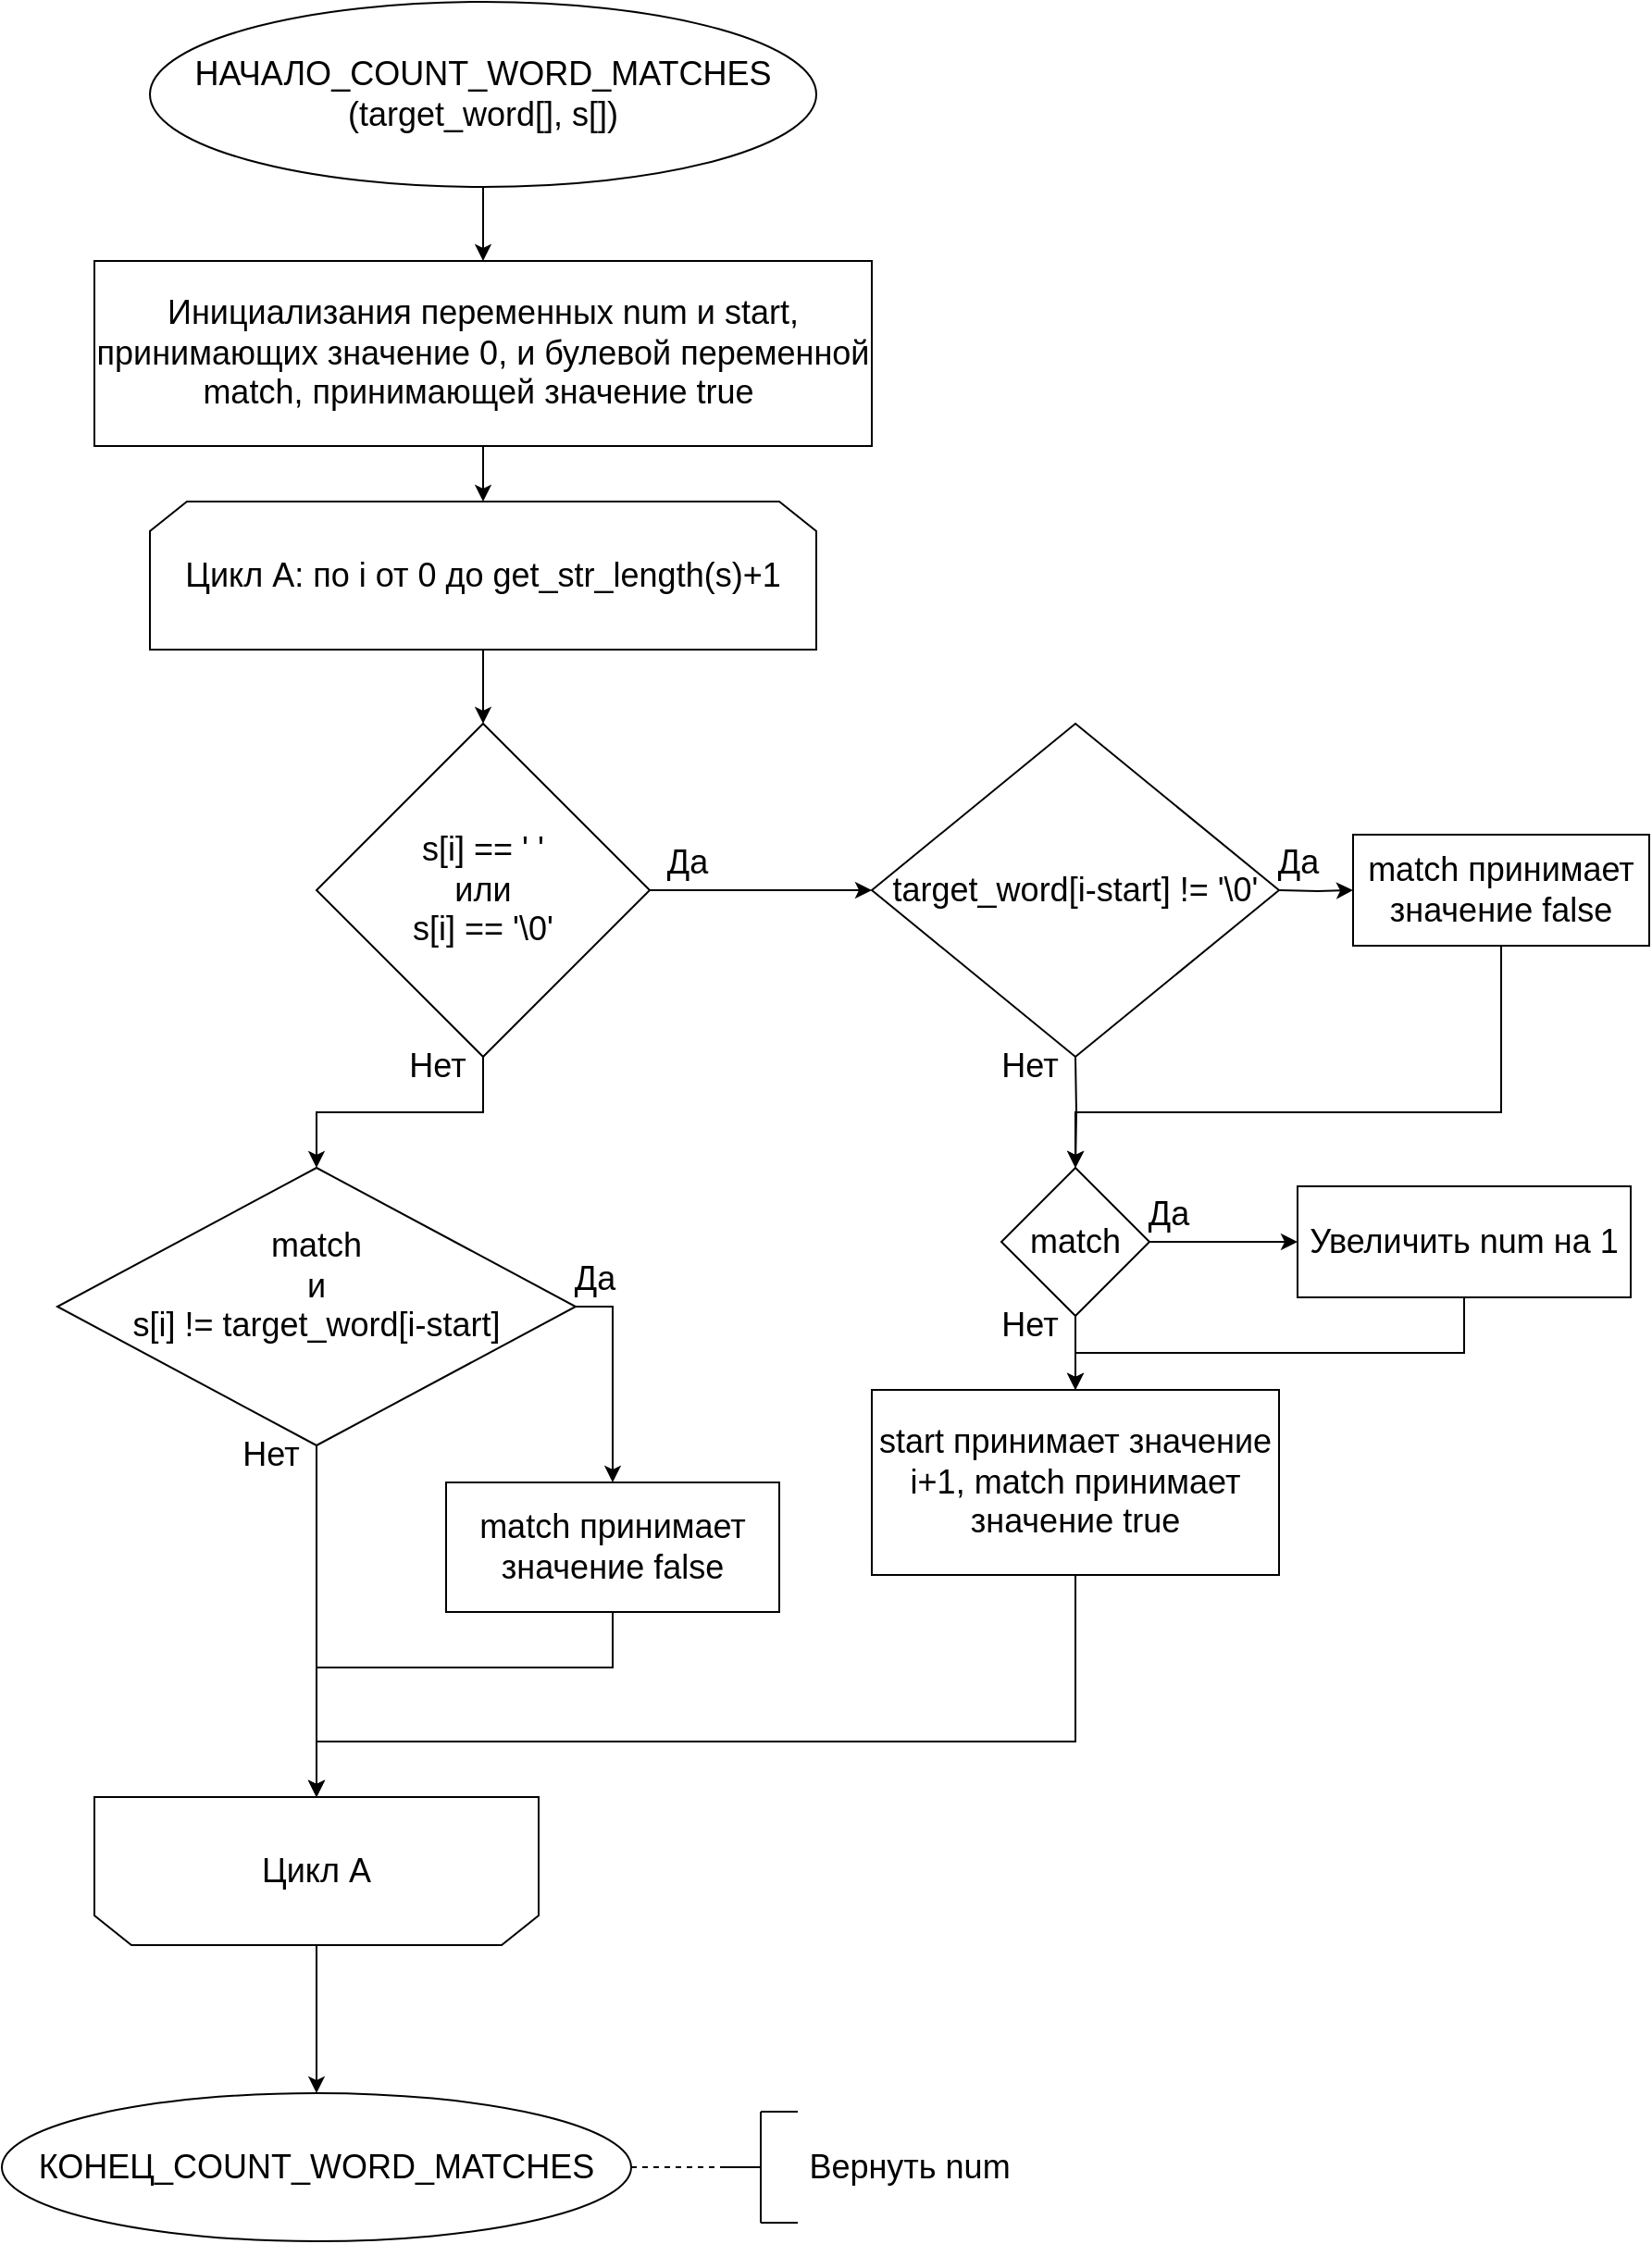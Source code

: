 <mxfile version="16.5.1" type="device"><diagram id="vBV7WBSRNBlNeUFDkLb-" name="Страница 1"><mxGraphModel dx="1378" dy="1071" grid="1" gridSize="10" guides="1" tooltips="1" connect="1" arrows="1" fold="1" page="1" pageScale="1" pageWidth="1200" pageHeight="1920" math="0" shadow="0"><root><mxCell id="0"/><mxCell id="1" parent="0"/><mxCell id="kI6dRaqDv6cVxxV5J70T-4" value="" style="edgeStyle=orthogonalEdgeStyle;rounded=0;orthogonalLoop=1;jettySize=auto;html=1;fontSize=18;" edge="1" parent="1" source="kI6dRaqDv6cVxxV5J70T-1" target="kI6dRaqDv6cVxxV5J70T-3"><mxGeometry relative="1" as="geometry"/></mxCell><mxCell id="kI6dRaqDv6cVxxV5J70T-1" value="&lt;font style=&quot;font-size: 18px&quot;&gt;НАЧАЛО&lt;/font&gt;&lt;font&gt;_COUNT_WORD_MATCHES&lt;br&gt;(target_word[], s[])&lt;br&gt;&lt;/font&gt;" style="ellipse;whiteSpace=wrap;html=1;fontSize=18;" vertex="1" parent="1"><mxGeometry x="390" y="20" width="360" height="100" as="geometry"/></mxCell><mxCell id="kI6dRaqDv6cVxxV5J70T-6" style="edgeStyle=orthogonalEdgeStyle;rounded=0;orthogonalLoop=1;jettySize=auto;html=1;entryX=0.5;entryY=0;entryDx=0;entryDy=0;fontSize=18;" edge="1" parent="1" source="kI6dRaqDv6cVxxV5J70T-3" target="kI6dRaqDv6cVxxV5J70T-5"><mxGeometry relative="1" as="geometry"/></mxCell><mxCell id="kI6dRaqDv6cVxxV5J70T-3" value="Инициализания переменных num и start, принимающих значение 0, и булевой переменной match, принимающей значение true&amp;nbsp;" style="whiteSpace=wrap;html=1;fontSize=18;" vertex="1" parent="1"><mxGeometry x="360" y="160" width="420" height="100" as="geometry"/></mxCell><mxCell id="kI6dRaqDv6cVxxV5J70T-8" value="" style="edgeStyle=orthogonalEdgeStyle;rounded=0;orthogonalLoop=1;jettySize=auto;html=1;fontSize=18;" edge="1" parent="1" source="kI6dRaqDv6cVxxV5J70T-5" target="kI6dRaqDv6cVxxV5J70T-7"><mxGeometry relative="1" as="geometry"/></mxCell><mxCell id="kI6dRaqDv6cVxxV5J70T-5" value="Цикл А: по i от 0 до get_str_length(s)+1" style="shape=loopLimit;whiteSpace=wrap;html=1;fontSize=18;" vertex="1" parent="1"><mxGeometry x="390" y="290" width="360" height="80" as="geometry"/></mxCell><mxCell id="kI6dRaqDv6cVxxV5J70T-12" value="" style="edgeStyle=orthogonalEdgeStyle;rounded=0;orthogonalLoop=1;jettySize=auto;html=1;fontSize=18;" edge="1" parent="1" source="kI6dRaqDv6cVxxV5J70T-7" target="kI6dRaqDv6cVxxV5J70T-11"><mxGeometry relative="1" as="geometry"/></mxCell><mxCell id="kI6dRaqDv6cVxxV5J70T-32" style="edgeStyle=orthogonalEdgeStyle;rounded=0;orthogonalLoop=1;jettySize=auto;html=1;fontSize=18;entryX=0.5;entryY=0;entryDx=0;entryDy=0;" edge="1" parent="1" source="kI6dRaqDv6cVxxV5J70T-7" target="kI6dRaqDv6cVxxV5J70T-34"><mxGeometry relative="1" as="geometry"><mxPoint x="570" y="640" as="targetPoint"/></mxGeometry></mxCell><mxCell id="kI6dRaqDv6cVxxV5J70T-7" value="s[i] == ' ' &lt;br&gt;или &lt;br&gt;s[i] == '\0'" style="rhombus;whiteSpace=wrap;html=1;fontSize=18;" vertex="1" parent="1"><mxGeometry x="480" y="410" width="180" height="180" as="geometry"/></mxCell><mxCell id="kI6dRaqDv6cVxxV5J70T-18" value="" style="edgeStyle=orthogonalEdgeStyle;rounded=0;orthogonalLoop=1;jettySize=auto;html=1;fontSize=18;" edge="1" parent="1" target="kI6dRaqDv6cVxxV5J70T-17"><mxGeometry relative="1" as="geometry"><mxPoint x="1000" y="500" as="sourcePoint"/></mxGeometry></mxCell><mxCell id="kI6dRaqDv6cVxxV5J70T-20" style="edgeStyle=orthogonalEdgeStyle;rounded=0;orthogonalLoop=1;jettySize=auto;html=1;fontSize=18;entryX=0.5;entryY=0;entryDx=0;entryDy=0;" edge="1" parent="1" target="kI6dRaqDv6cVxxV5J70T-23"><mxGeometry relative="1" as="geometry"><mxPoint x="890" y="670" as="targetPoint"/><mxPoint x="890" y="590" as="sourcePoint"/></mxGeometry></mxCell><mxCell id="kI6dRaqDv6cVxxV5J70T-11" value="target_word[i-start] != '\0'" style="rhombus;whiteSpace=wrap;html=1;fontSize=18;" vertex="1" parent="1"><mxGeometry x="780" y="410" width="220" height="180" as="geometry"/></mxCell><mxCell id="kI6dRaqDv6cVxxV5J70T-13" value="Да" style="text;html=1;align=center;verticalAlign=middle;resizable=0;points=[];autosize=1;strokeColor=none;fillColor=none;fontSize=18;" vertex="1" parent="1"><mxGeometry x="660" y="470" width="40" height="30" as="geometry"/></mxCell><mxCell id="kI6dRaqDv6cVxxV5J70T-22" style="edgeStyle=orthogonalEdgeStyle;rounded=0;orthogonalLoop=1;jettySize=auto;html=1;fontSize=18;entryX=0.5;entryY=0;entryDx=0;entryDy=0;" edge="1" parent="1" source="kI6dRaqDv6cVxxV5J70T-17" target="kI6dRaqDv6cVxxV5J70T-23"><mxGeometry relative="1" as="geometry"><mxPoint x="890" y="670" as="targetPoint"/><Array as="points"><mxPoint x="1120" y="620"/><mxPoint x="890" y="620"/></Array></mxGeometry></mxCell><mxCell id="kI6dRaqDv6cVxxV5J70T-17" value="match принимает значение false" style="whiteSpace=wrap;html=1;fontSize=18;" vertex="1" parent="1"><mxGeometry x="1040" y="470" width="160" height="60" as="geometry"/></mxCell><mxCell id="kI6dRaqDv6cVxxV5J70T-19" value="Да" style="text;html=1;align=center;verticalAlign=middle;resizable=0;points=[];autosize=1;strokeColor=none;fillColor=none;fontSize=18;" vertex="1" parent="1"><mxGeometry x="990" y="470" width="40" height="30" as="geometry"/></mxCell><mxCell id="kI6dRaqDv6cVxxV5J70T-21" value="Нет&lt;br&gt;" style="text;html=1;align=center;verticalAlign=middle;resizable=0;points=[];autosize=1;strokeColor=none;fillColor=none;fontSize=18;" vertex="1" parent="1"><mxGeometry x="840" y="580" width="50" height="30" as="geometry"/></mxCell><mxCell id="kI6dRaqDv6cVxxV5J70T-25" value="" style="edgeStyle=orthogonalEdgeStyle;rounded=0;orthogonalLoop=1;jettySize=auto;html=1;fontSize=18;" edge="1" parent="1" source="kI6dRaqDv6cVxxV5J70T-23" target="kI6dRaqDv6cVxxV5J70T-24"><mxGeometry relative="1" as="geometry"/></mxCell><mxCell id="kI6dRaqDv6cVxxV5J70T-27" style="edgeStyle=orthogonalEdgeStyle;rounded=0;orthogonalLoop=1;jettySize=auto;html=1;fontSize=18;entryX=0.5;entryY=0;entryDx=0;entryDy=0;" edge="1" parent="1" source="kI6dRaqDv6cVxxV5J70T-23" target="kI6dRaqDv6cVxxV5J70T-29"><mxGeometry relative="1" as="geometry"><mxPoint x="890" y="770" as="targetPoint"/></mxGeometry></mxCell><mxCell id="kI6dRaqDv6cVxxV5J70T-23" value="match" style="rhombus;whiteSpace=wrap;html=1;fontSize=18;" vertex="1" parent="1"><mxGeometry x="850" y="650" width="80" height="80" as="geometry"/></mxCell><mxCell id="kI6dRaqDv6cVxxV5J70T-31" style="edgeStyle=orthogonalEdgeStyle;rounded=0;orthogonalLoop=1;jettySize=auto;html=1;entryX=0.5;entryY=0;entryDx=0;entryDy=0;fontSize=18;" edge="1" parent="1" source="kI6dRaqDv6cVxxV5J70T-24" target="kI6dRaqDv6cVxxV5J70T-29"><mxGeometry relative="1" as="geometry"><Array as="points"><mxPoint x="1100" y="750"/><mxPoint x="890" y="750"/></Array></mxGeometry></mxCell><mxCell id="kI6dRaqDv6cVxxV5J70T-24" value="Увеличить num на 1" style="whiteSpace=wrap;html=1;fontSize=18;" vertex="1" parent="1"><mxGeometry x="1010" y="660" width="180" height="60" as="geometry"/></mxCell><mxCell id="kI6dRaqDv6cVxxV5J70T-26" value="Да" style="text;html=1;align=center;verticalAlign=middle;resizable=0;points=[];autosize=1;strokeColor=none;fillColor=none;fontSize=18;" vertex="1" parent="1"><mxGeometry x="920" y="660" width="40" height="30" as="geometry"/></mxCell><mxCell id="kI6dRaqDv6cVxxV5J70T-28" value="Нет" style="text;html=1;align=center;verticalAlign=middle;resizable=0;points=[];autosize=1;strokeColor=none;fillColor=none;fontSize=18;" vertex="1" parent="1"><mxGeometry x="840" y="720" width="50" height="30" as="geometry"/></mxCell><mxCell id="kI6dRaqDv6cVxxV5J70T-44" style="edgeStyle=orthogonalEdgeStyle;rounded=0;orthogonalLoop=1;jettySize=auto;html=1;fontSize=18;" edge="1" parent="1" source="kI6dRaqDv6cVxxV5J70T-29"><mxGeometry relative="1" as="geometry"><mxPoint x="480" y="990" as="targetPoint"/><Array as="points"><mxPoint x="890" y="960"/><mxPoint x="480" y="960"/></Array></mxGeometry></mxCell><mxCell id="kI6dRaqDv6cVxxV5J70T-29" value="start принимает значение i+1, match принимает значение true" style="whiteSpace=wrap;html=1;fontSize=18;" vertex="1" parent="1"><mxGeometry x="780" y="770" width="220" height="100" as="geometry"/></mxCell><mxCell id="kI6dRaqDv6cVxxV5J70T-33" value="Нет" style="text;html=1;align=center;verticalAlign=middle;resizable=0;points=[];autosize=1;strokeColor=none;fillColor=none;fontSize=18;" vertex="1" parent="1"><mxGeometry x="520" y="580" width="50" height="30" as="geometry"/></mxCell><mxCell id="kI6dRaqDv6cVxxV5J70T-38" style="edgeStyle=orthogonalEdgeStyle;rounded=0;orthogonalLoop=1;jettySize=auto;html=1;entryX=0.5;entryY=0;entryDx=0;entryDy=0;fontSize=18;" edge="1" parent="1" source="kI6dRaqDv6cVxxV5J70T-34" target="kI6dRaqDv6cVxxV5J70T-36"><mxGeometry relative="1" as="geometry"><Array as="points"><mxPoint x="640" y="725"/></Array></mxGeometry></mxCell><mxCell id="kI6dRaqDv6cVxxV5J70T-40" style="edgeStyle=orthogonalEdgeStyle;rounded=0;orthogonalLoop=1;jettySize=auto;html=1;fontSize=18;" edge="1" parent="1" source="kI6dRaqDv6cVxxV5J70T-34"><mxGeometry relative="1" as="geometry"><mxPoint x="480" y="990" as="targetPoint"/></mxGeometry></mxCell><mxCell id="kI6dRaqDv6cVxxV5J70T-34" value="match&lt;br&gt;и&lt;br&gt;s[i] != target_word[i-start]" style="rhombus;whiteSpace=wrap;html=1;fontSize=18;spacingTop=-23;" vertex="1" parent="1"><mxGeometry x="340" y="650" width="280" height="150" as="geometry"/></mxCell><mxCell id="kI6dRaqDv6cVxxV5J70T-43" style="edgeStyle=orthogonalEdgeStyle;rounded=0;orthogonalLoop=1;jettySize=auto;html=1;fontSize=18;" edge="1" parent="1" source="kI6dRaqDv6cVxxV5J70T-36"><mxGeometry relative="1" as="geometry"><mxPoint x="480" y="990" as="targetPoint"/><Array as="points"><mxPoint x="640" y="920"/><mxPoint x="480" y="920"/></Array></mxGeometry></mxCell><mxCell id="kI6dRaqDv6cVxxV5J70T-36" value="match принимает значение false" style="whiteSpace=wrap;html=1;fontSize=18;spacingTop=0;" vertex="1" parent="1"><mxGeometry x="550" y="820" width="180" height="70" as="geometry"/></mxCell><mxCell id="kI6dRaqDv6cVxxV5J70T-39" value="Да" style="text;html=1;align=center;verticalAlign=middle;resizable=0;points=[];autosize=1;strokeColor=none;fillColor=none;fontSize=18;" vertex="1" parent="1"><mxGeometry x="610" y="695" width="40" height="30" as="geometry"/></mxCell><mxCell id="kI6dRaqDv6cVxxV5J70T-41" value="Нет" style="text;html=1;align=center;verticalAlign=middle;resizable=0;points=[];autosize=1;strokeColor=none;fillColor=none;fontSize=18;" vertex="1" parent="1"><mxGeometry x="430" y="790" width="50" height="30" as="geometry"/></mxCell><mxCell id="kI6dRaqDv6cVxxV5J70T-47" value="" style="edgeStyle=orthogonalEdgeStyle;rounded=0;orthogonalLoop=1;jettySize=auto;html=1;fontSize=18;" edge="1" parent="1" source="kI6dRaqDv6cVxxV5J70T-45" target="kI6dRaqDv6cVxxV5J70T-46"><mxGeometry relative="1" as="geometry"/></mxCell><mxCell id="kI6dRaqDv6cVxxV5J70T-45" value="Цикл А" style="shape=loopLimit;whiteSpace=wrap;html=1;fontSize=18;direction=west;" vertex="1" parent="1"><mxGeometry x="360" y="990" width="240" height="80" as="geometry"/></mxCell><mxCell id="kI6dRaqDv6cVxxV5J70T-46" value="КОНЕЦ_COUNT_WORD_MATCHES" style="ellipse;whiteSpace=wrap;html=1;fontSize=18;" vertex="1" parent="1"><mxGeometry x="310" y="1150" width="340" height="80" as="geometry"/></mxCell><mxCell id="kI6dRaqDv6cVxxV5J70T-48" value="" style="endArrow=none;dashed=1;html=1;rounded=0;fontSize=18;exitX=1;exitY=0.5;exitDx=0;exitDy=0;" edge="1" parent="1" source="kI6dRaqDv6cVxxV5J70T-46"><mxGeometry width="50" height="50" relative="1" as="geometry"><mxPoint x="690" y="1210" as="sourcePoint"/><mxPoint x="700" y="1190" as="targetPoint"/></mxGeometry></mxCell><mxCell id="kI6dRaqDv6cVxxV5J70T-49" value="" style="endArrow=none;html=1;rounded=0;fontSize=18;" edge="1" parent="1"><mxGeometry width="50" height="50" relative="1" as="geometry"><mxPoint x="720" y="1190" as="sourcePoint"/><mxPoint x="700" y="1190" as="targetPoint"/></mxGeometry></mxCell><mxCell id="kI6dRaqDv6cVxxV5J70T-50" value="" style="endArrow=none;html=1;rounded=0;fontSize=18;" edge="1" parent="1"><mxGeometry width="50" height="50" relative="1" as="geometry"><mxPoint x="720" y="1220" as="sourcePoint"/><mxPoint x="720" y="1160" as="targetPoint"/></mxGeometry></mxCell><mxCell id="kI6dRaqDv6cVxxV5J70T-51" value="" style="endArrow=none;html=1;rounded=0;fontSize=18;" edge="1" parent="1"><mxGeometry width="50" height="50" relative="1" as="geometry"><mxPoint x="740" y="1160" as="sourcePoint"/><mxPoint x="720" y="1160" as="targetPoint"/></mxGeometry></mxCell><mxCell id="kI6dRaqDv6cVxxV5J70T-52" value="" style="endArrow=none;html=1;rounded=0;fontSize=18;" edge="1" parent="1"><mxGeometry width="50" height="50" relative="1" as="geometry"><mxPoint x="740" y="1220" as="sourcePoint"/><mxPoint x="720" y="1220" as="targetPoint"/></mxGeometry></mxCell><mxCell id="kI6dRaqDv6cVxxV5J70T-53" value="Вернуть num" style="text;html=1;align=center;verticalAlign=middle;resizable=0;points=[];autosize=1;strokeColor=none;fillColor=none;fontSize=18;" vertex="1" parent="1"><mxGeometry x="740" y="1175" width="120" height="30" as="geometry"/></mxCell></root></mxGraphModel></diagram></mxfile>